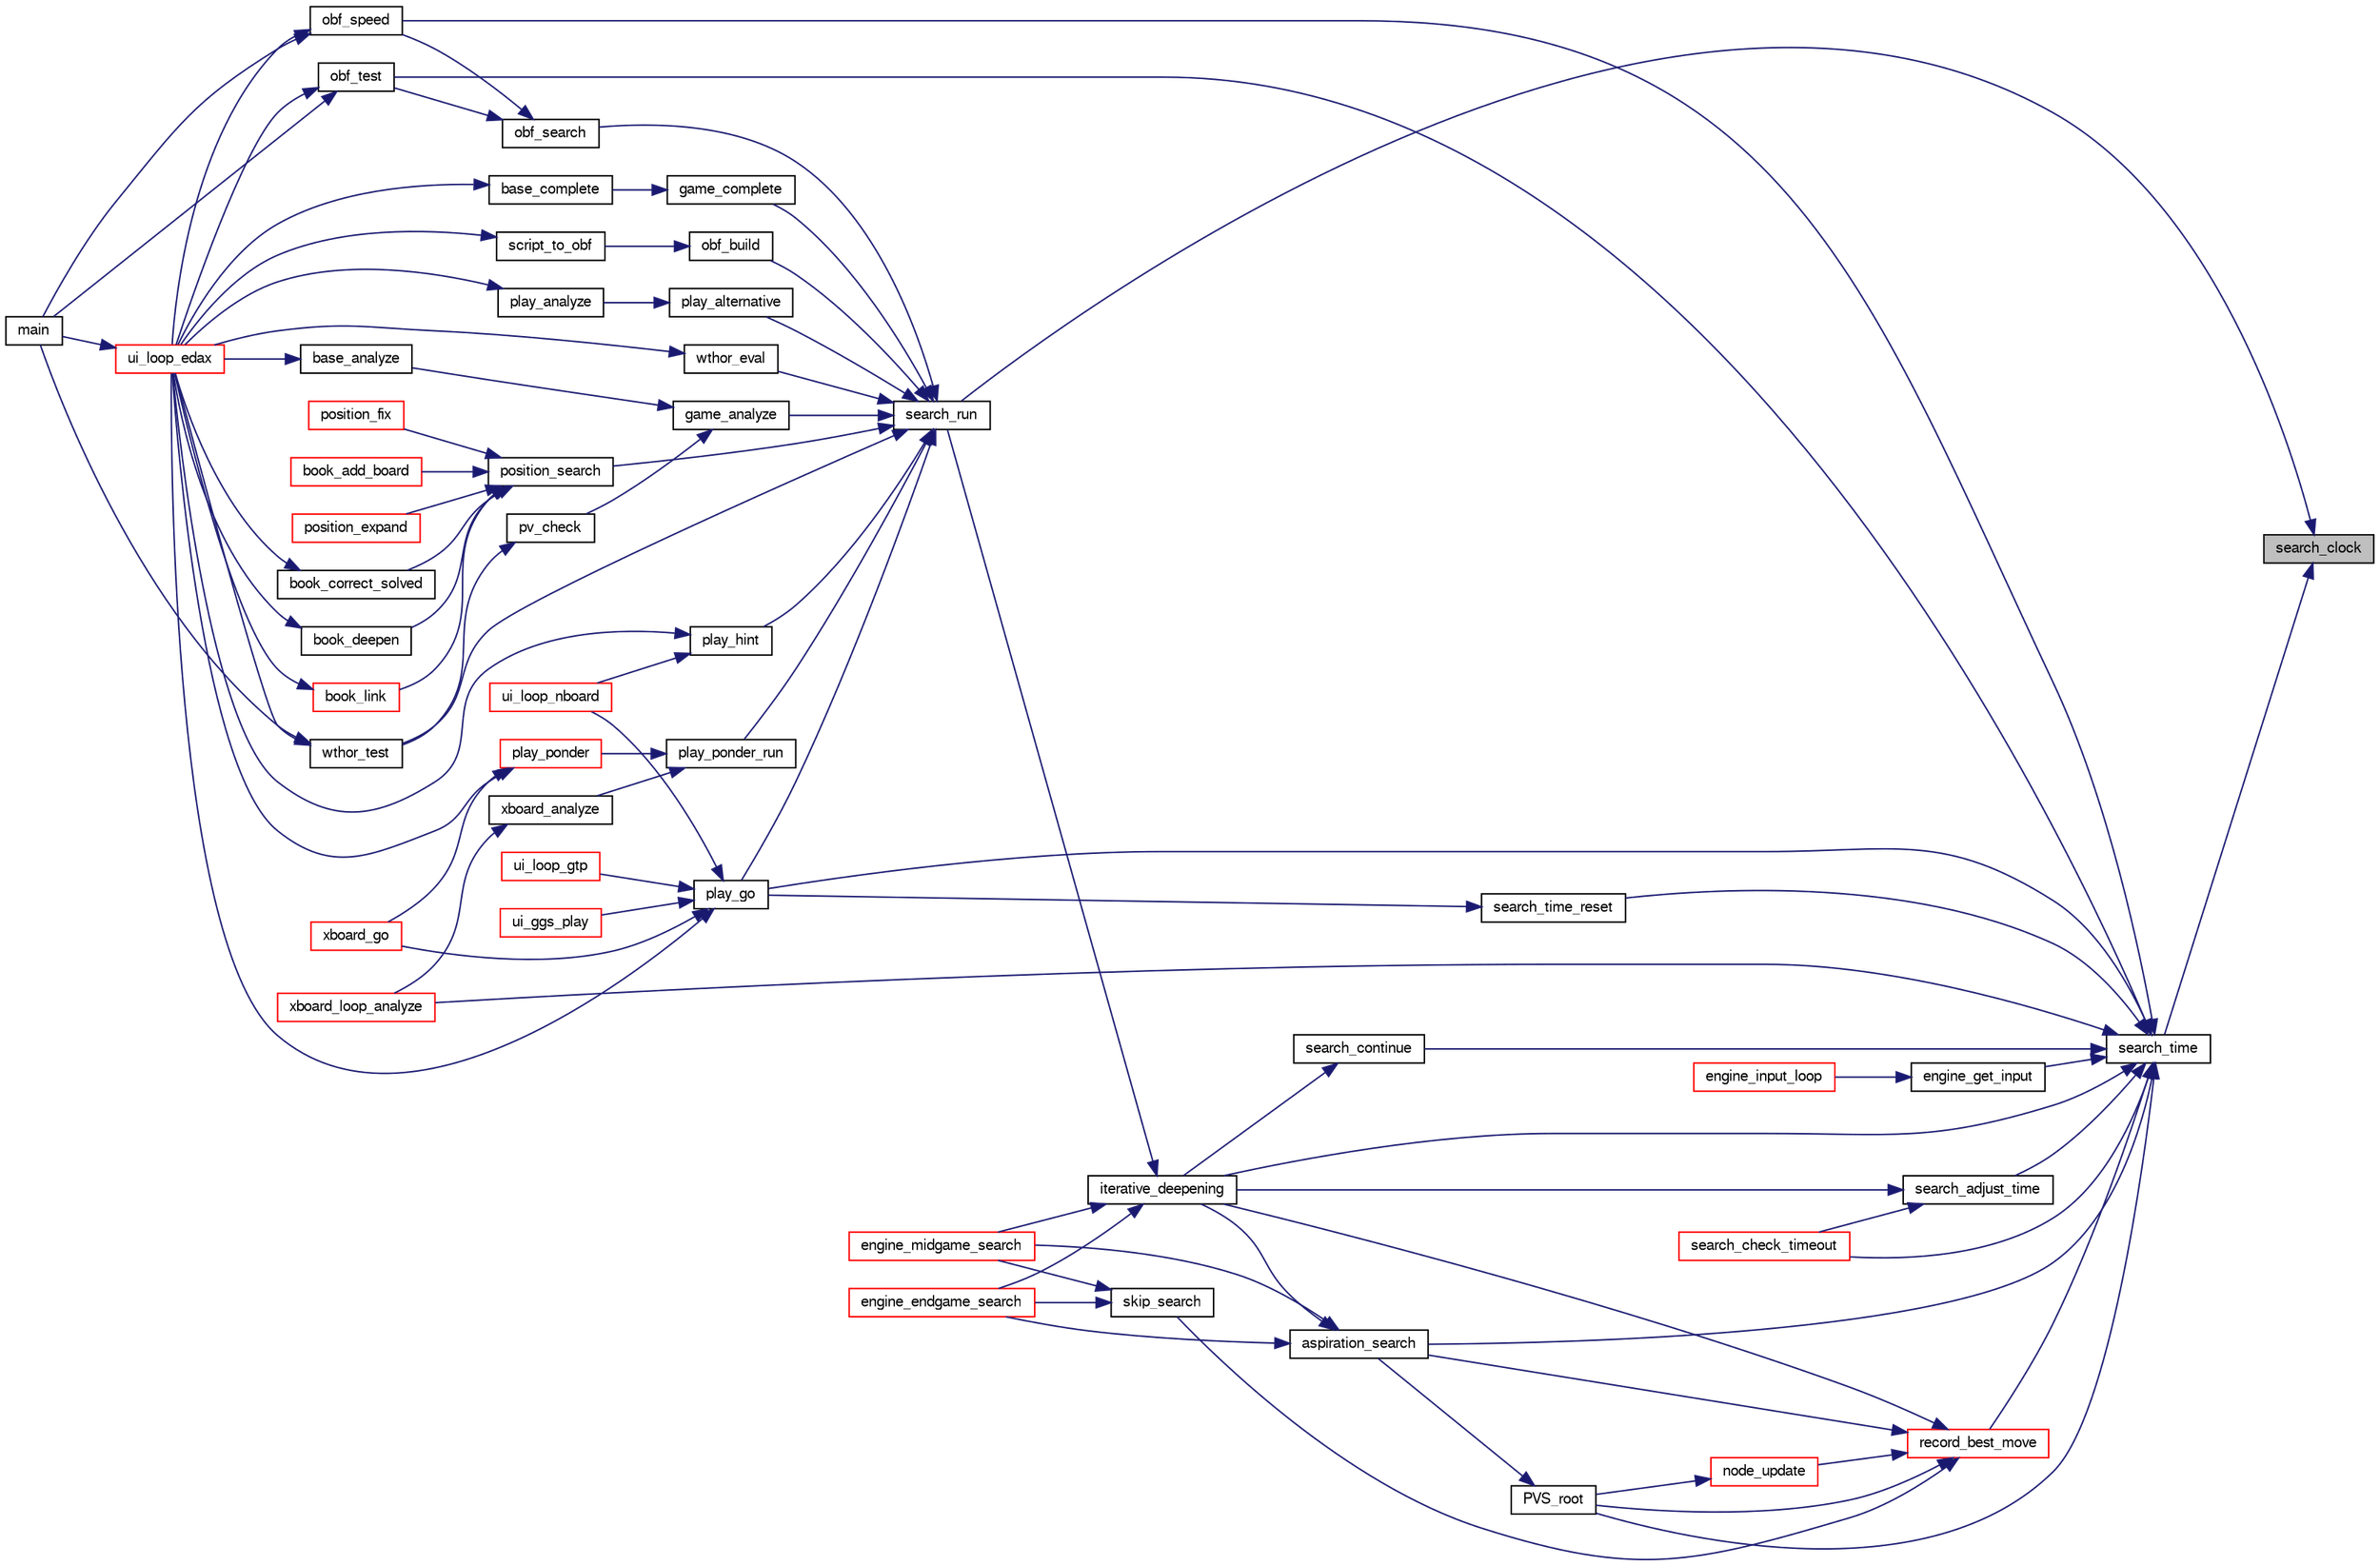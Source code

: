 digraph "search_clock"
{
 // LATEX_PDF_SIZE
  bgcolor="transparent";
  edge [fontname="FreeSans",fontsize="10",labelfontname="FreeSans",labelfontsize="10"];
  node [fontname="FreeSans",fontsize="10",shape=record];
  rankdir="RL";
  Node1 [label="search_clock",height=0.2,width=0.4,color="black", fillcolor="grey75", style="filled", fontcolor="black",tooltip="Return the time spent by the search."];
  Node1 -> Node2 [dir="back",color="midnightblue",fontsize="10",style="solid",fontname="FreeSans"];
  Node2 [label="search_run",height=0.2,width=0.4,color="black",URL="$root_8c.html#ae8b727693fc7a90e504bd8abec158c84",tooltip="Search the bestmove of a given board."];
  Node2 -> Node3 [dir="back",color="midnightblue",fontsize="10",style="solid",fontname="FreeSans"];
  Node3 [label="game_analyze",height=0.2,width=0.4,color="black",URL="$game_8c.html#a17775ff0efa3d8592bed935dedb31a45",tooltip="Analyze an endgame."];
  Node3 -> Node4 [dir="back",color="midnightblue",fontsize="10",style="solid",fontname="FreeSans"];
  Node4 [label="base_analyze",height=0.2,width=0.4,color="black",URL="$base_8c.html#a130adf3915feeb8dd21edd8c715c220f",tooltip="Base analysis."];
  Node4 -> Node5 [dir="back",color="midnightblue",fontsize="10",style="solid",fontname="FreeSans"];
  Node5 [label="ui_loop_edax",height=0.2,width=0.4,color="red",URL="$edax_8c.html#a2354b96c7688bae32bedb6203d672f50",tooltip="Loop event."];
  Node5 -> Node6 [dir="back",color="midnightblue",fontsize="10",style="solid",fontname="FreeSans"];
  Node6 [label="main",height=0.2,width=0.4,color="black",URL="$main_8c.html#a3c04138a5bfe5d72780bb7e82a18e627",tooltip="edax main function."];
  Node3 -> Node8 [dir="back",color="midnightblue",fontsize="10",style="solid",fontname="FreeSans"];
  Node8 [label="pv_check",height=0.2,width=0.4,color="black",URL="$base_8c.html#ae5fd96b2c5fc0853715832158d172eb0",tooltip="Verify that a PV does not contain errors."];
  Node8 -> Node9 [dir="back",color="midnightblue",fontsize="10",style="solid",fontname="FreeSans"];
  Node9 [label="wthor_test",height=0.2,width=0.4,color="black",URL="$base_8c.html#acd4aaf9717e79148da6c763b1c022016",tooltip="Test Search with a wthor base."];
  Node9 -> Node6 [dir="back",color="midnightblue",fontsize="10",style="solid",fontname="FreeSans"];
  Node9 -> Node5 [dir="back",color="midnightblue",fontsize="10",style="solid",fontname="FreeSans"];
  Node2 -> Node10 [dir="back",color="midnightblue",fontsize="10",style="solid",fontname="FreeSans"];
  Node10 [label="game_complete",height=0.2,width=0.4,color="black",URL="$game_8c.html#a2478745958cb21430866a4ea503274df",tooltip="Terminate an unfinished game."];
  Node10 -> Node11 [dir="back",color="midnightblue",fontsize="10",style="solid",fontname="FreeSans"];
  Node11 [label="base_complete",height=0.2,width=0.4,color="black",URL="$base_8c.html#a2aaa6c7fc6111edcd85b623bcd217180",tooltip="Base analysis."];
  Node11 -> Node5 [dir="back",color="midnightblue",fontsize="10",style="solid",fontname="FreeSans"];
  Node2 -> Node12 [dir="back",color="midnightblue",fontsize="10",style="solid",fontname="FreeSans"];
  Node12 [label="obf_build",height=0.2,width=0.4,color="black",URL="$obftest_8c.html#a6ed0f135c4cf4021e18eb1a965a72bfa",tooltip="Build an OBF structure."];
  Node12 -> Node13 [dir="back",color="midnightblue",fontsize="10",style="solid",fontname="FreeSans"];
  Node13 [label="script_to_obf",height=0.2,width=0.4,color="black",URL="$obftest_8c.html#ad1bc6f7d32d2b1775f5e91f2d2e0f8b8",tooltip="Build an OBF file from a Script file."];
  Node13 -> Node5 [dir="back",color="midnightblue",fontsize="10",style="solid",fontname="FreeSans"];
  Node2 -> Node14 [dir="back",color="midnightblue",fontsize="10",style="solid",fontname="FreeSans"];
  Node14 [label="obf_search",height=0.2,width=0.4,color="black",URL="$obftest_8c.html#ab9783a5ca8dc9d2b69ed9ae61945bbfb",tooltip="Analyze an OBF structure."];
  Node14 -> Node15 [dir="back",color="midnightblue",fontsize="10",style="solid",fontname="FreeSans"];
  Node15 [label="obf_speed",height=0.2,width=0.4,color="black",URL="$obftest_8c.html#a07fd9cdb993c22a9de285e054331e4e4",tooltip="Test edax speed by running for at least 1 minutes on problems deeper and deeper."];
  Node15 -> Node6 [dir="back",color="midnightblue",fontsize="10",style="solid",fontname="FreeSans"];
  Node15 -> Node5 [dir="back",color="midnightblue",fontsize="10",style="solid",fontname="FreeSans"];
  Node14 -> Node16 [dir="back",color="midnightblue",fontsize="10",style="solid",fontname="FreeSans"];
  Node16 [label="obf_test",height=0.2,width=0.4,color="black",URL="$obftest_8c.html#af8974909ba686b74a0620bdcc7ef5f81",tooltip="Test an OBF file."];
  Node16 -> Node6 [dir="back",color="midnightblue",fontsize="10",style="solid",fontname="FreeSans"];
  Node16 -> Node5 [dir="back",color="midnightblue",fontsize="10",style="solid",fontname="FreeSans"];
  Node2 -> Node17 [dir="back",color="midnightblue",fontsize="10",style="solid",fontname="FreeSans"];
  Node17 [label="play_alternative",height=0.2,width=0.4,color="black",URL="$play_8c.html#ab220e1e3acf69015cd2e2b32abbdbaae",tooltip="Seek for the best alternative move."];
  Node17 -> Node18 [dir="back",color="midnightblue",fontsize="10",style="solid",fontname="FreeSans"];
  Node18 [label="play_analyze",height=0.2,width=0.4,color="black",URL="$play_8c.html#a32624a895b8cf4ec475a8de0ee5df3a1",tooltip="Analyze a played game."];
  Node18 -> Node5 [dir="back",color="midnightblue",fontsize="10",style="solid",fontname="FreeSans"];
  Node2 -> Node19 [dir="back",color="midnightblue",fontsize="10",style="solid",fontname="FreeSans"];
  Node19 [label="play_go",height=0.2,width=0.4,color="black",URL="$play_8c.html#aeba64a0b6660a04cff93da447da3f746",tooltip="Start thinking."];
  Node19 -> Node20 [dir="back",color="midnightblue",fontsize="10",style="solid",fontname="FreeSans"];
  Node20 [label="ui_ggs_play",height=0.2,width=0.4,color="red",URL="$ggs_8c.html#a55704d516945d0fc38a4aae02fca1bfe",tooltip="ui_ggs_play"];
  Node19 -> Node5 [dir="back",color="midnightblue",fontsize="10",style="solid",fontname="FreeSans"];
  Node19 -> Node24 [dir="back",color="midnightblue",fontsize="10",style="solid",fontname="FreeSans"];
  Node24 [label="ui_loop_gtp",height=0.2,width=0.4,color="red",URL="$gtp_8c.html#aa036470059be60da73acd63418093e1e",tooltip="Loop event."];
  Node19 -> Node25 [dir="back",color="midnightblue",fontsize="10",style="solid",fontname="FreeSans"];
  Node25 [label="ui_loop_nboard",height=0.2,width=0.4,color="red",URL="$nboard_8c.html#a13ec69450a157e8cbf526b11d1a27be6",tooltip="Loop event."];
  Node19 -> Node26 [dir="back",color="midnightblue",fontsize="10",style="solid",fontname="FreeSans"];
  Node26 [label="xboard_go",height=0.2,width=0.4,color="red",URL="$xboard_8c.html#ac3cbe43d38c75f78ef60f463f91bf3fe",tooltip=" "];
  Node2 -> Node29 [dir="back",color="midnightblue",fontsize="10",style="solid",fontname="FreeSans"];
  Node29 [label="play_hint",height=0.2,width=0.4,color="black",URL="$play_8c.html#a331a1824215c3c7be0241fe0e2d4da57",tooltip="Start thinking."];
  Node29 -> Node5 [dir="back",color="midnightblue",fontsize="10",style="solid",fontname="FreeSans"];
  Node29 -> Node25 [dir="back",color="midnightblue",fontsize="10",style="solid",fontname="FreeSans"];
  Node2 -> Node30 [dir="back",color="midnightblue",fontsize="10",style="solid",fontname="FreeSans"];
  Node30 [label="play_ponder_run",height=0.2,width=0.4,color="black",URL="$play_8c.html#a6a826d8e8634b46e269daeed05de785c",tooltip="do ponderation."];
  Node30 -> Node31 [dir="back",color="midnightblue",fontsize="10",style="solid",fontname="FreeSans"];
  Node31 [label="play_ponder",height=0.2,width=0.4,color="red",URL="$play_8c.html#a391455b9715193a13afe7d863734893f",tooltip="Ponder."];
  Node31 -> Node5 [dir="back",color="midnightblue",fontsize="10",style="solid",fontname="FreeSans"];
  Node31 -> Node26 [dir="back",color="midnightblue",fontsize="10",style="solid",fontname="FreeSans"];
  Node30 -> Node33 [dir="back",color="midnightblue",fontsize="10",style="solid",fontname="FreeSans"];
  Node33 [label="xboard_analyze",height=0.2,width=0.4,color="black",URL="$xboard_8c.html#a213bcf9938dc33b50c60576920dbecda",tooltip="Analyze."];
  Node33 -> Node28 [dir="back",color="midnightblue",fontsize="10",style="solid",fontname="FreeSans"];
  Node28 [label="xboard_loop_analyze",height=0.2,width=0.4,color="red",URL="$xboard_8c.html#a6ec4f7e4a6e59e32b5eb95b566f098c8",tooltip="Analyze."];
  Node2 -> Node34 [dir="back",color="midnightblue",fontsize="10",style="solid",fontname="FreeSans"];
  Node34 [label="position_search",height=0.2,width=0.4,color="black",URL="$book_8c.html#ad3b2686173649c214c8349e5e3da0aca",tooltip="Evaluate a position."];
  Node34 -> Node35 [dir="back",color="midnightblue",fontsize="10",style="solid",fontname="FreeSans"];
  Node35 [label="book_add_board",height=0.2,width=0.4,color="red",URL="$book_8c.html#a429dbc3a206062b05e0e9da5f6fd8452",tooltip="Add a position."];
  Node34 -> Node49 [dir="back",color="midnightblue",fontsize="10",style="solid",fontname="FreeSans"];
  Node49 [label="book_correct_solved",height=0.2,width=0.4,color="black",URL="$book_8c.html#a5d47bbd4e02ae5c77348337d33a5a5d1",tooltip="Correct wrong solved score in the book."];
  Node49 -> Node5 [dir="back",color="midnightblue",fontsize="10",style="solid",fontname="FreeSans"];
  Node34 -> Node50 [dir="back",color="midnightblue",fontsize="10",style="solid",fontname="FreeSans"];
  Node50 [label="book_deepen",height=0.2,width=0.4,color="black",URL="$book_8c.html#a3421ecf81896bfc86ffc3ebe851699c8",tooltip="Deepen a book."];
  Node50 -> Node5 [dir="back",color="midnightblue",fontsize="10",style="solid",fontname="FreeSans"];
  Node34 -> Node51 [dir="back",color="midnightblue",fontsize="10",style="solid",fontname="FreeSans"];
  Node51 [label="book_link",height=0.2,width=0.4,color="red",URL="$book_8c.html#aa6ed7f52fa850a997e7d4290bfbc5675",tooltip="Link a book."];
  Node51 -> Node5 [dir="back",color="midnightblue",fontsize="10",style="solid",fontname="FreeSans"];
  Node34 -> Node52 [dir="back",color="midnightblue",fontsize="10",style="solid",fontname="FreeSans"];
  Node52 [label="position_expand",height=0.2,width=0.4,color="red",URL="$book_8c.html#a3d3386302ce5a1f050ca860bcf8c2ce6",tooltip="Expand a position."];
  Node34 -> Node57 [dir="back",color="midnightblue",fontsize="10",style="solid",fontname="FreeSans"];
  Node57 [label="position_fix",height=0.2,width=0.4,color="red",URL="$book_8c.html#a2ed2c1217479c4fbf492246c22b28199",tooltip="Fix a position."];
  Node2 -> Node59 [dir="back",color="midnightblue",fontsize="10",style="solid",fontname="FreeSans"];
  Node59 [label="wthor_eval",height=0.2,width=0.4,color="black",URL="$base_8c.html#a86b72b1d7f3ee47ec62cbb618546ec70",tooltip="Test Eval with a wthor base."];
  Node59 -> Node5 [dir="back",color="midnightblue",fontsize="10",style="solid",fontname="FreeSans"];
  Node2 -> Node9 [dir="back",color="midnightblue",fontsize="10",style="solid",fontname="FreeSans"];
  Node1 -> Node60 [dir="back",color="midnightblue",fontsize="10",style="solid",fontname="FreeSans"];
  Node60 [label="search_time",height=0.2,width=0.4,color="black",URL="$search_8c.html#afcdfa9c4ac42ff535885efeb671ffe8d",tooltip="Return the time spent by the search."];
  Node60 -> Node61 [dir="back",color="midnightblue",fontsize="10",style="solid",fontname="FreeSans"];
  Node61 [label="aspiration_search",height=0.2,width=0.4,color="black",URL="$root_8c.html#ad7e7acc5e26be0248b45eff34678ee3b",tooltip="Aspiration window."];
  Node61 -> Node62 [dir="back",color="midnightblue",fontsize="10",style="solid",fontname="FreeSans"];
  Node62 [label="engine_endgame_search",height=0.2,width=0.4,color="red",URL="$cassio_8c.html#a59118e647ced4f05560b431b30ad73b9",tooltip="Endgame search."];
  Node61 -> Node64 [dir="back",color="midnightblue",fontsize="10",style="solid",fontname="FreeSans"];
  Node64 [label="engine_midgame_search",height=0.2,width=0.4,color="red",URL="$cassio_8c.html#a71ebe2bfb187238a48c94edd82cb3024",tooltip="Midgame search."];
  Node61 -> Node65 [dir="back",color="midnightblue",fontsize="10",style="solid",fontname="FreeSans"];
  Node65 [label="iterative_deepening",height=0.2,width=0.4,color="black",URL="$root_8c.html#a0e77250a21e5f5d70917a5356c22f5f3",tooltip="Iterative deepening."];
  Node65 -> Node62 [dir="back",color="midnightblue",fontsize="10",style="solid",fontname="FreeSans"];
  Node65 -> Node64 [dir="back",color="midnightblue",fontsize="10",style="solid",fontname="FreeSans"];
  Node65 -> Node2 [dir="back",color="midnightblue",fontsize="10",style="solid",fontname="FreeSans"];
  Node60 -> Node66 [dir="back",color="midnightblue",fontsize="10",style="solid",fontname="FreeSans"];
  Node66 [label="engine_get_input",height=0.2,width=0.4,color="black",URL="$cassio_8c.html#aab15f6387b615a919bfb679368d97cba",tooltip="Read an input line."];
  Node66 -> Node67 [dir="back",color="midnightblue",fontsize="10",style="solid",fontname="FreeSans"];
  Node67 [label="engine_input_loop",height=0.2,width=0.4,color="red",URL="$cassio_8c.html#a3a3dca65e82e7e3e8d6c0de91b8bc4b7",tooltip="Read event loop."];
  Node60 -> Node65 [dir="back",color="midnightblue",fontsize="10",style="solid",fontname="FreeSans"];
  Node60 -> Node15 [dir="back",color="midnightblue",fontsize="10",style="solid",fontname="FreeSans"];
  Node60 -> Node16 [dir="back",color="midnightblue",fontsize="10",style="solid",fontname="FreeSans"];
  Node60 -> Node19 [dir="back",color="midnightblue",fontsize="10",style="solid",fontname="FreeSans"];
  Node60 -> Node69 [dir="back",color="midnightblue",fontsize="10",style="solid",fontname="FreeSans"];
  Node69 [label="PVS_root",height=0.2,width=0.4,color="black",URL="$root_8c.html#a1367650ce57b9632f862da187074edb7",tooltip="Principal Variation Search algorithm at the root of the tree."];
  Node69 -> Node61 [dir="back",color="midnightblue",fontsize="10",style="solid",fontname="FreeSans"];
  Node60 -> Node70 [dir="back",color="midnightblue",fontsize="10",style="solid",fontname="FreeSans"];
  Node70 [label="record_best_move",height=0.2,width=0.4,color="red",URL="$root_8c.html#ae557ecf41efe8b033969349603c765e2",tooltip="Record best move."];
  Node70 -> Node61 [dir="back",color="midnightblue",fontsize="10",style="solid",fontname="FreeSans"];
  Node70 -> Node65 [dir="back",color="midnightblue",fontsize="10",style="solid",fontname="FreeSans"];
  Node70 -> Node71 [dir="back",color="midnightblue",fontsize="10",style="solid",fontname="FreeSans"];
  Node71 [label="node_update",height=0.2,width=0.4,color="red",URL="$ybwc_8c.html#aaa3720f7191596fadf637ee6fddc8666",tooltip="Update a node."];
  Node71 -> Node69 [dir="back",color="midnightblue",fontsize="10",style="solid",fontname="FreeSans"];
  Node70 -> Node69 [dir="back",color="midnightblue",fontsize="10",style="solid",fontname="FreeSans"];
  Node70 -> Node85 [dir="back",color="midnightblue",fontsize="10",style="solid",fontname="FreeSans"];
  Node85 [label="skip_search",height=0.2,width=0.4,color="black",URL="$cassio_8c.html#a9d4678777a6a7d2828934b2c8f0dc182",tooltip="Check if a search has already been done here."];
  Node85 -> Node62 [dir="back",color="midnightblue",fontsize="10",style="solid",fontname="FreeSans"];
  Node85 -> Node64 [dir="back",color="midnightblue",fontsize="10",style="solid",fontname="FreeSans"];
  Node60 -> Node86 [dir="back",color="midnightblue",fontsize="10",style="solid",fontname="FreeSans"];
  Node86 [label="search_adjust_time",height=0.2,width=0.4,color="black",URL="$search_8c.html#a7efa994089b97a5515654b48a8040238",tooltip="Give more time."];
  Node86 -> Node65 [dir="back",color="midnightblue",fontsize="10",style="solid",fontname="FreeSans"];
  Node86 -> Node87 [dir="back",color="midnightblue",fontsize="10",style="solid",fontname="FreeSans"];
  Node87 [label="search_check_timeout",height=0.2,width=0.4,color="red",URL="$search_8c.html#a1fc126733c7201381ebb66cb42e23ad7",tooltip="Check if it can iterate more..."];
  Node60 -> Node87 [dir="back",color="midnightblue",fontsize="10",style="solid",fontname="FreeSans"];
  Node60 -> Node88 [dir="back",color="midnightblue",fontsize="10",style="solid",fontname="FreeSans"];
  Node88 [label="search_continue",height=0.2,width=0.4,color="black",URL="$search_8c.html#a2c91b5abee04b148c48668cf0c2ef24f",tooltip="Check if it can iterate more..."];
  Node88 -> Node65 [dir="back",color="midnightblue",fontsize="10",style="solid",fontname="FreeSans"];
  Node60 -> Node89 [dir="back",color="midnightblue",fontsize="10",style="solid",fontname="FreeSans"];
  Node89 [label="search_time_reset",height=0.2,width=0.4,color="black",URL="$search_8c.html#a1e267482ae343ba46e8d1b8c9ae26cb8",tooltip="Reset the alloted time."];
  Node89 -> Node19 [dir="back",color="midnightblue",fontsize="10",style="solid",fontname="FreeSans"];
  Node60 -> Node28 [dir="back",color="midnightblue",fontsize="10",style="solid",fontname="FreeSans"];
}
